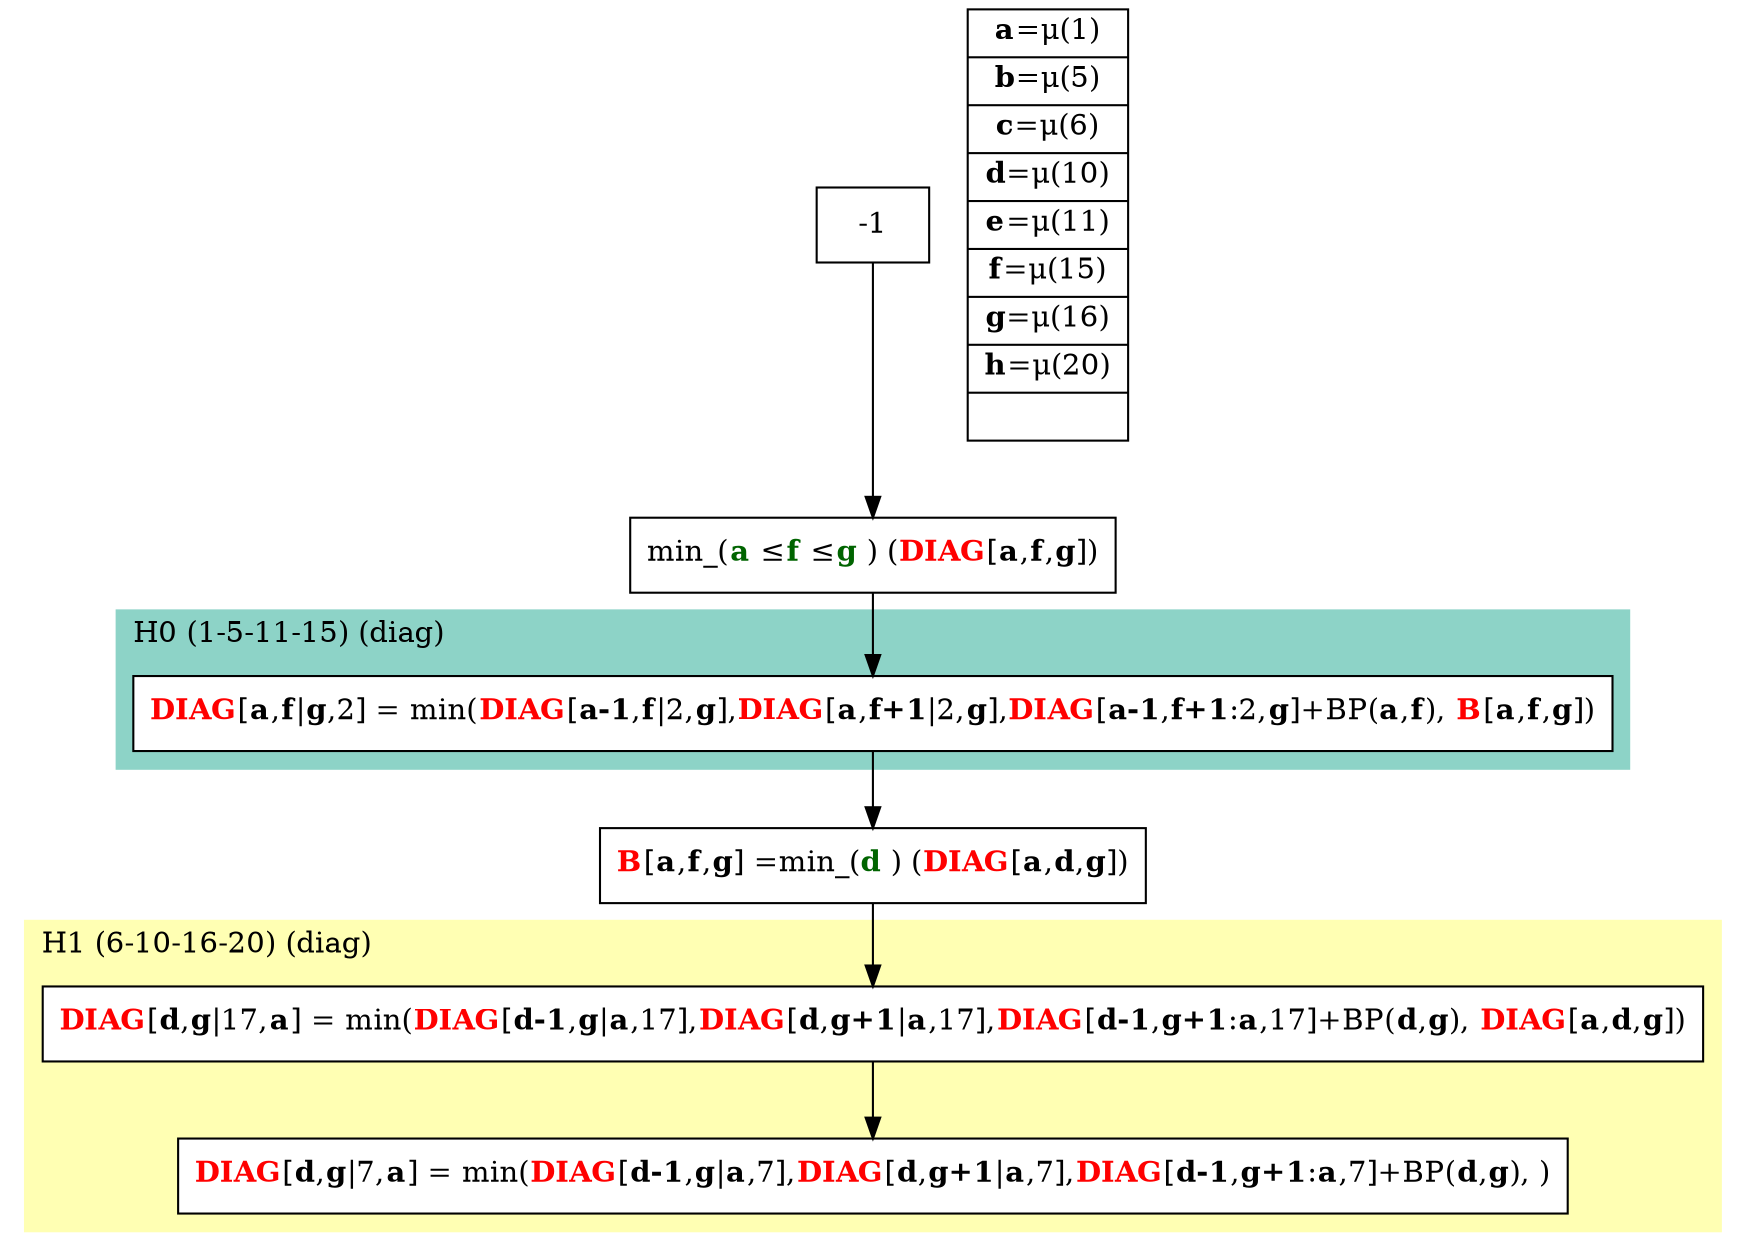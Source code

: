 digraph G {
    node [shape=box];
    subgraph cluster0 {
        node [style=filled,fillcolor=white];
        labeljust="l";
        style=filled;
        color="#8DD3C7";
        H0_0;
        label="H0 (1-5-11-15) (diag)";
    }
    subgraph cluster1 {
        node [style=filled,fillcolor=white];
        labeljust="l";
        style=filled;
        color="#FFFFB3";
        H1_7 -> H1_0;
        label="H1 (6-10-16-20) (diag)";
    }
     1 [shape=record,label= <{min_(<FONT COLOR="DARKGREEN"><b>a</b></FONT> &le;<FONT COLOR="DARKGREEN"><b>f</b></FONT> &le;<FONT COLOR="DARKGREEN"><b>g</b></FONT> ) (<FONT COLOR="RED"><b>DIAG</b></FONT>[<b>a</b>,<b>f</b>,<b>g</b>])}> ];
     -1  ->  1;
     H0_0 [shape=record,label= <{<FONT COLOR="RED"><b>DIAG</b></FONT>[<b>a</b>,<b>f</b>\|<b>g</b>,2] = min(<FONT COLOR="RED"><b>DIAG</b></FONT>[<b>a-1</b>,<b>f</b>\|2,<b>g</b>],<FONT COLOR="RED"><b>DIAG</b></FONT>[<b>a</b>,<b>f+1</b>\|2,<b>g</b>],<FONT COLOR="RED"><b>DIAG</b></FONT>[<b>a-1</b>,<b>f+1</b>:2,<b>g</b>]+BP(<b>a</b>,<b>f</b>), <FONT COLOR="RED"><b>B</b></FONT>[<b>a</b>,<b>f</b>,<b>g</b>])}> ];
     1  ->  H0_0;
     10 [shape=record,label= <{<FONT COLOR="RED"><b>B</b></FONT>[<b>a</b>,<b>f</b>,<b>g</b>] =min_(<FONT COLOR="DARKGREEN"><b>d</b></FONT> ) (<FONT COLOR="RED"><b>DIAG</b></FONT>[<b>a</b>,<b>d</b>,<b>g</b>])}> ];
     H0_0  ->  10;
     H1_7 [shape=record,label= <{<FONT COLOR="RED"><b>DIAG</b></FONT>[<b>d</b>,<b>g</b>\|17,<b>a</b>] = min(<FONT COLOR="RED"><b>DIAG</b></FONT>[<b>d-1</b>,<b>g</b>\|<b>a</b>,17],<FONT COLOR="RED"><b>DIAG</b></FONT>[<b>d</b>,<b>g+1</b>\|<b>a</b>,17],<FONT COLOR="RED"><b>DIAG</b></FONT>[<b>d-1</b>,<b>g+1</b>:<b>a</b>,17]+BP(<b>d</b>,<b>g</b>), <FONT COLOR="RED"><b>DIAG</b></FONT>[<b>a</b>,<b>d</b>,<b>g</b>])}> ];
     10  ->  H1_7;
     H1_0 [shape=record,label= <{<FONT COLOR="RED"><b>DIAG</b></FONT>[<b>d</b>,<b>g</b>\|7,<b>a</b>] = min(<FONT COLOR="RED"><b>DIAG</b></FONT>[<b>d-1</b>,<b>g</b>\|<b>a</b>,7],<FONT COLOR="RED"><b>DIAG</b></FONT>[<b>d</b>,<b>g+1</b>\|<b>a</b>,7],<FONT COLOR="RED"><b>DIAG</b></FONT>[<b>d-1</b>,<b>g+1</b>:<b>a</b>,7]+BP(<b>d</b>,<b>g</b>), )}> ];
    labels [shape=record,label= <{<b>a</b>=&#956;(1) | <b>b</b>=&#956;(5) | <b>c</b>=&#956;(6) | <b>d</b>=&#956;(10) | <b>e</b>=&#956;(11) | <b>f</b>=&#956;(15) | <b>g</b>=&#956;(16) | <b>h</b>=&#956;(20) | }> ];
}
